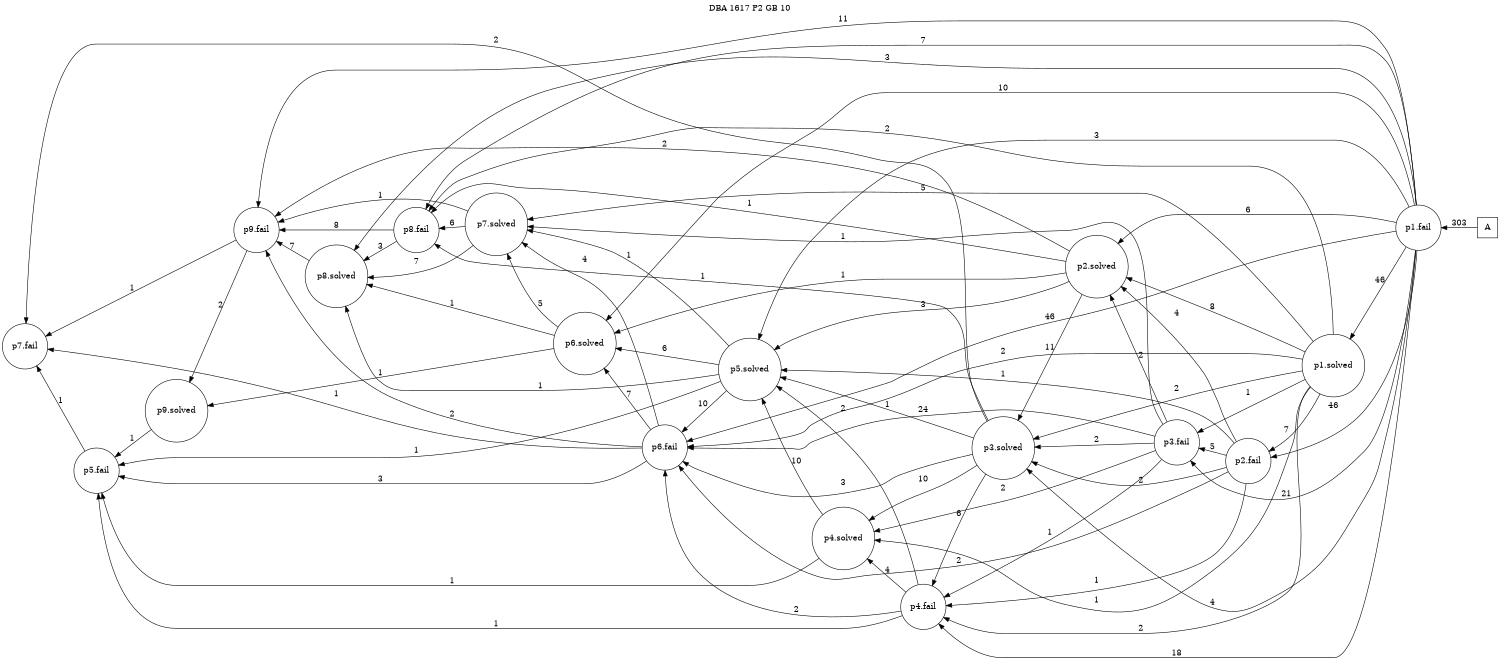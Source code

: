 digraph DBA_1617_P2_GB_10 {
labelloc="tl"
label= " DBA 1617 P2 GB 10 "
rankdir="RL";
graph [ size=" 10 , 10 !"]

"A" [shape="square" label="A"]
"p1.fail" [shape="circle" label="p1.fail"]
"p1.solved" [shape="circle" label="p1.solved"]
"p2.fail" [shape="circle" label="p2.fail"]
"p3.fail" [shape="circle" label="p3.fail"]
"p3.solved" [shape="circle" label="p3.solved"]
"p4.fail" [shape="circle" label="p4.fail"]
"p5.fail" [shape="circle" label="p5.fail"]
"p4.solved" [shape="circle" label="p4.solved"]
"p5.solved" [shape="circle" label="p5.solved"]
"p6.fail" [shape="circle" label="p6.fail"]
"p7.solved" [shape="circle" label="p7.solved"]
"p8.fail" [shape="circle" label="p8.fail"]
"p9.fail" [shape="circle" label="p9.fail"]
"p7.fail" [shape="circle" label="p7.fail"]
"p2.solved" [shape="circle" label="p2.solved"]
"p6.solved" [shape="circle" label="p6.solved"]
"p8.solved" [shape="circle" label="p8.solved"]
"p9.solved" [shape="circle" label="p9.solved"]
"A" -> "p1.fail" [ label=303]
"p1.fail" -> "p1.solved" [ label=46]
"p1.fail" -> "p2.fail" [ label=46]
"p1.fail" -> "p3.fail" [ label=21]
"p1.fail" -> "p3.solved" [ label=4]
"p1.fail" -> "p4.fail" [ label=18]
"p1.fail" -> "p5.solved" [ label=3]
"p1.fail" -> "p6.fail" [ label=46]
"p1.fail" -> "p8.fail" [ label=7]
"p1.fail" -> "p9.fail" [ label=11]
"p1.fail" -> "p2.solved" [ label=6]
"p1.fail" -> "p6.solved" [ label=10]
"p1.fail" -> "p8.solved" [ label=3]
"p1.solved" -> "p2.fail" [ label=7]
"p1.solved" -> "p3.fail" [ label=1]
"p1.solved" -> "p3.solved" [ label=2]
"p1.solved" -> "p4.fail" [ label=2]
"p1.solved" -> "p4.solved" [ label=1]
"p1.solved" -> "p6.fail" [ label=2]
"p1.solved" -> "p7.solved" [ label=5]
"p1.solved" -> "p8.fail" [ label=2]
"p1.solved" -> "p2.solved" [ label=8]
"p2.fail" -> "p3.fail" [ label=5]
"p2.fail" -> "p3.solved" [ label=2]
"p2.fail" -> "p4.fail" [ label=1]
"p2.fail" -> "p5.solved" [ label=1]
"p2.fail" -> "p6.fail" [ label=2]
"p2.fail" -> "p2.solved" [ label=4]
"p3.fail" -> "p3.solved" [ label=2]
"p3.fail" -> "p4.fail" [ label=1]
"p3.fail" -> "p4.solved" [ label=2]
"p3.fail" -> "p6.fail" [ label=24]
"p3.fail" -> "p7.solved" [ label=1]
"p3.fail" -> "p2.solved" [ label=2]
"p3.solved" -> "p4.fail" [ label=6]
"p3.solved" -> "p4.solved" [ label=10]
"p3.solved" -> "p5.solved" [ label=1]
"p3.solved" -> "p6.fail" [ label=3]
"p3.solved" -> "p8.fail" [ label=1]
"p3.solved" -> "p7.fail" [ label=2]
"p4.fail" -> "p5.fail" [ label=1]
"p4.fail" -> "p4.solved" [ label=4]
"p4.fail" -> "p5.solved" [ label=2]
"p4.fail" -> "p6.fail" [ label=2]
"p5.fail" -> "p7.fail" [ label=1]
"p4.solved" -> "p5.fail" [ label=1]
"p4.solved" -> "p5.solved" [ label=10]
"p5.solved" -> "p5.fail" [ label=1]
"p5.solved" -> "p6.fail" [ label=10]
"p5.solved" -> "p7.solved" [ label=1]
"p5.solved" -> "p6.solved" [ label=6]
"p5.solved" -> "p8.solved" [ label=1]
"p6.fail" -> "p5.fail" [ label=3]
"p6.fail" -> "p7.solved" [ label=4]
"p6.fail" -> "p9.fail" [ label=2]
"p6.fail" -> "p7.fail" [ label=1]
"p6.fail" -> "p6.solved" [ label=7]
"p7.solved" -> "p8.fail" [ label=6]
"p7.solved" -> "p9.fail" [ label=1]
"p7.solved" -> "p8.solved" [ label=7]
"p8.fail" -> "p9.fail" [ label=8]
"p8.fail" -> "p8.solved" [ label=3]
"p9.fail" -> "p7.fail" [ label=1]
"p9.fail" -> "p9.solved" [ label=2]
"p2.solved" -> "p3.solved" [ label=11]
"p2.solved" -> "p5.solved" [ label=3]
"p2.solved" -> "p8.fail" [ label=1]
"p2.solved" -> "p9.fail" [ label=2]
"p2.solved" -> "p6.solved" [ label=1]
"p6.solved" -> "p7.solved" [ label=5]
"p6.solved" -> "p8.solved" [ label=1]
"p6.solved" -> "p9.solved" [ label=1]
"p8.solved" -> "p9.fail" [ label=7]
"p9.solved" -> "p5.fail" [ label=1]
}
